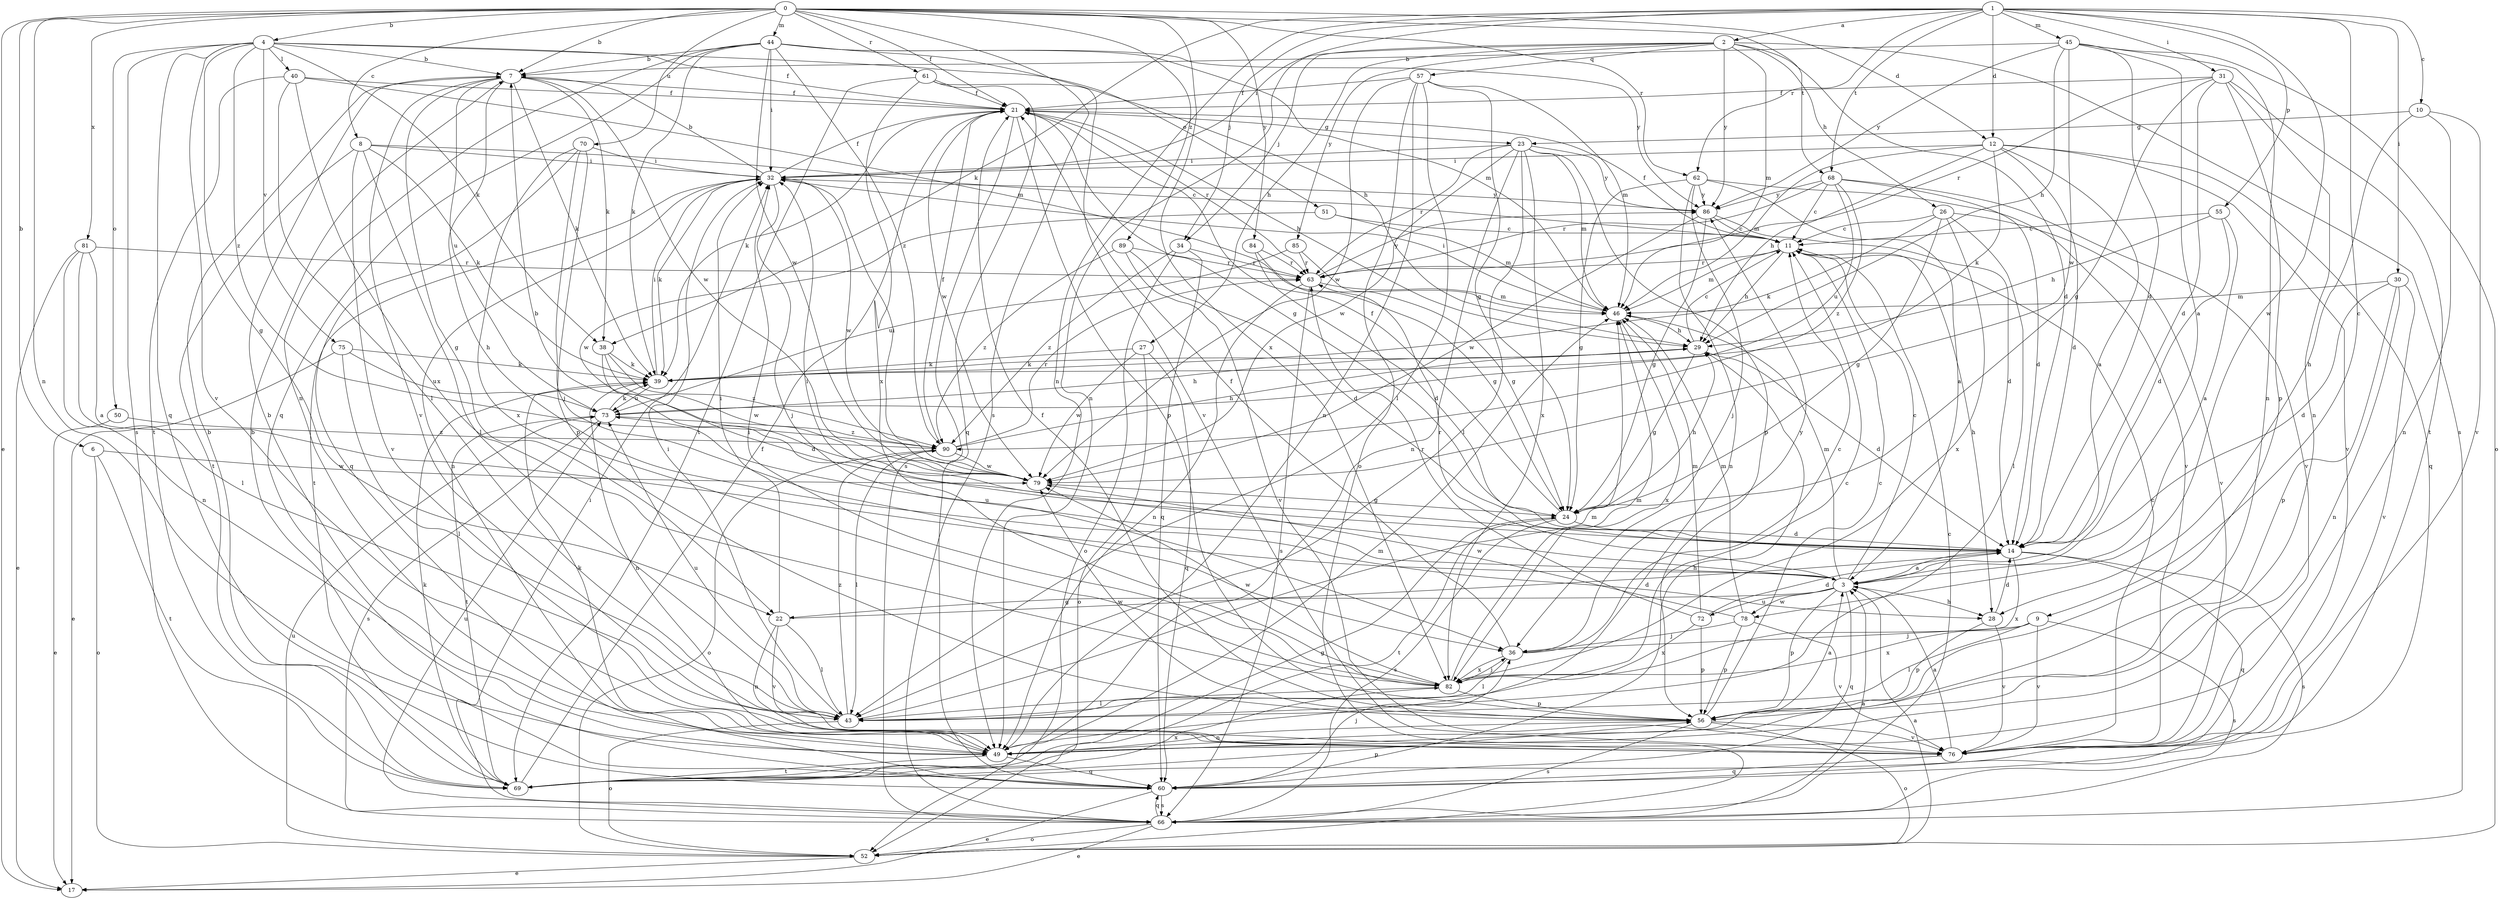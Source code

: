 strict digraph  {
0;
1;
2;
3;
4;
6;
7;
8;
9;
10;
11;
12;
14;
17;
21;
22;
23;
24;
26;
27;
28;
29;
30;
31;
32;
34;
36;
38;
39;
40;
43;
44;
45;
46;
49;
50;
51;
52;
55;
56;
57;
60;
61;
62;
63;
66;
68;
69;
70;
72;
73;
75;
76;
78;
79;
81;
82;
84;
85;
86;
89;
90;
0 -> 4  [label=b];
0 -> 6  [label=b];
0 -> 7  [label=b];
0 -> 8  [label=c];
0 -> 12  [label=d];
0 -> 17  [label=e];
0 -> 21  [label=f];
0 -> 44  [label=m];
0 -> 49  [label=n];
0 -> 61  [label=r];
0 -> 62  [label=r];
0 -> 66  [label=s];
0 -> 68  [label=t];
0 -> 70  [label=u];
0 -> 81  [label=x];
0 -> 82  [label=x];
0 -> 84  [label=y];
0 -> 89  [label=z];
1 -> 2  [label=a];
1 -> 9  [label=c];
1 -> 10  [label=c];
1 -> 12  [label=d];
1 -> 30  [label=i];
1 -> 31  [label=i];
1 -> 32  [label=i];
1 -> 34  [label=j];
1 -> 38  [label=k];
1 -> 45  [label=m];
1 -> 49  [label=n];
1 -> 55  [label=p];
1 -> 62  [label=r];
1 -> 68  [label=t];
1 -> 78  [label=w];
2 -> 14  [label=d];
2 -> 26  [label=h];
2 -> 27  [label=h];
2 -> 34  [label=j];
2 -> 46  [label=m];
2 -> 49  [label=n];
2 -> 57  [label=q];
2 -> 66  [label=s];
2 -> 85  [label=y];
2 -> 86  [label=y];
3 -> 11  [label=c];
3 -> 22  [label=g];
3 -> 28  [label=h];
3 -> 32  [label=i];
3 -> 46  [label=m];
3 -> 56  [label=p];
3 -> 60  [label=q];
3 -> 63  [label=r];
3 -> 72  [label=u];
3 -> 73  [label=u];
3 -> 78  [label=w];
4 -> 7  [label=b];
4 -> 21  [label=f];
4 -> 22  [label=g];
4 -> 38  [label=k];
4 -> 40  [label=l];
4 -> 50  [label=o];
4 -> 51  [label=o];
4 -> 60  [label=q];
4 -> 66  [label=s];
4 -> 75  [label=v];
4 -> 76  [label=v];
4 -> 90  [label=z];
6 -> 52  [label=o];
6 -> 69  [label=t];
6 -> 79  [label=w];
7 -> 21  [label=f];
7 -> 22  [label=g];
7 -> 28  [label=h];
7 -> 38  [label=k];
7 -> 39  [label=k];
7 -> 73  [label=u];
7 -> 76  [label=v];
7 -> 79  [label=w];
8 -> 11  [label=c];
8 -> 32  [label=i];
8 -> 39  [label=k];
8 -> 43  [label=l];
8 -> 69  [label=t];
8 -> 76  [label=v];
9 -> 36  [label=j];
9 -> 43  [label=l];
9 -> 66  [label=s];
9 -> 76  [label=v];
9 -> 82  [label=x];
10 -> 23  [label=g];
10 -> 28  [label=h];
10 -> 49  [label=n];
10 -> 76  [label=v];
11 -> 21  [label=f];
11 -> 28  [label=h];
11 -> 29  [label=h];
11 -> 46  [label=m];
11 -> 63  [label=r];
12 -> 3  [label=a];
12 -> 14  [label=d];
12 -> 29  [label=h];
12 -> 32  [label=i];
12 -> 39  [label=k];
12 -> 46  [label=m];
12 -> 60  [label=q];
12 -> 76  [label=v];
14 -> 3  [label=a];
14 -> 7  [label=b];
14 -> 60  [label=q];
14 -> 66  [label=s];
14 -> 82  [label=x];
21 -> 23  [label=g];
21 -> 24  [label=g];
21 -> 29  [label=h];
21 -> 39  [label=k];
21 -> 56  [label=p];
21 -> 63  [label=r];
21 -> 66  [label=s];
21 -> 79  [label=w];
22 -> 14  [label=d];
22 -> 32  [label=i];
22 -> 43  [label=l];
22 -> 49  [label=n];
22 -> 76  [label=v];
23 -> 32  [label=i];
23 -> 43  [label=l];
23 -> 46  [label=m];
23 -> 49  [label=n];
23 -> 56  [label=p];
23 -> 63  [label=r];
23 -> 79  [label=w];
23 -> 82  [label=x];
23 -> 86  [label=y];
24 -> 14  [label=d];
24 -> 21  [label=f];
24 -> 29  [label=h];
24 -> 66  [label=s];
24 -> 69  [label=t];
26 -> 11  [label=c];
26 -> 24  [label=g];
26 -> 39  [label=k];
26 -> 43  [label=l];
26 -> 76  [label=v];
26 -> 82  [label=x];
27 -> 39  [label=k];
27 -> 52  [label=o];
27 -> 60  [label=q];
27 -> 79  [label=w];
28 -> 14  [label=d];
28 -> 56  [label=p];
28 -> 76  [label=v];
29 -> 11  [label=c];
29 -> 14  [label=d];
29 -> 24  [label=g];
29 -> 39  [label=k];
30 -> 14  [label=d];
30 -> 46  [label=m];
30 -> 49  [label=n];
30 -> 56  [label=p];
30 -> 76  [label=v];
31 -> 14  [label=d];
31 -> 21  [label=f];
31 -> 24  [label=g];
31 -> 49  [label=n];
31 -> 56  [label=p];
31 -> 63  [label=r];
31 -> 69  [label=t];
32 -> 7  [label=b];
32 -> 21  [label=f];
32 -> 36  [label=j];
32 -> 39  [label=k];
32 -> 49  [label=n];
32 -> 69  [label=t];
32 -> 79  [label=w];
32 -> 86  [label=y];
34 -> 52  [label=o];
34 -> 60  [label=q];
34 -> 63  [label=r];
34 -> 90  [label=z];
36 -> 11  [label=c];
36 -> 21  [label=f];
36 -> 43  [label=l];
36 -> 82  [label=x];
36 -> 86  [label=y];
38 -> 14  [label=d];
38 -> 39  [label=k];
38 -> 79  [label=w];
38 -> 90  [label=z];
39 -> 32  [label=i];
39 -> 49  [label=n];
39 -> 73  [label=u];
40 -> 21  [label=f];
40 -> 43  [label=l];
40 -> 46  [label=m];
40 -> 69  [label=t];
40 -> 82  [label=x];
43 -> 11  [label=c];
43 -> 32  [label=i];
43 -> 46  [label=m];
43 -> 52  [label=o];
43 -> 73  [label=u];
43 -> 90  [label=z];
44 -> 7  [label=b];
44 -> 29  [label=h];
44 -> 32  [label=i];
44 -> 39  [label=k];
44 -> 46  [label=m];
44 -> 49  [label=n];
44 -> 60  [label=q];
44 -> 79  [label=w];
44 -> 86  [label=y];
44 -> 90  [label=z];
45 -> 3  [label=a];
45 -> 7  [label=b];
45 -> 14  [label=d];
45 -> 29  [label=h];
45 -> 49  [label=n];
45 -> 52  [label=o];
45 -> 79  [label=w];
45 -> 86  [label=y];
46 -> 29  [label=h];
46 -> 32  [label=i];
46 -> 82  [label=x];
49 -> 7  [label=b];
49 -> 39  [label=k];
49 -> 60  [label=q];
49 -> 69  [label=t];
50 -> 17  [label=e];
50 -> 90  [label=z];
51 -> 11  [label=c];
51 -> 46  [label=m];
51 -> 79  [label=w];
52 -> 3  [label=a];
52 -> 17  [label=e];
52 -> 73  [label=u];
55 -> 3  [label=a];
55 -> 11  [label=c];
55 -> 14  [label=d];
55 -> 29  [label=h];
56 -> 3  [label=a];
56 -> 11  [label=c];
56 -> 21  [label=f];
56 -> 49  [label=n];
56 -> 52  [label=o];
56 -> 66  [label=s];
56 -> 76  [label=v];
56 -> 79  [label=w];
57 -> 21  [label=f];
57 -> 24  [label=g];
57 -> 43  [label=l];
57 -> 46  [label=m];
57 -> 49  [label=n];
57 -> 52  [label=o];
57 -> 79  [label=w];
60 -> 7  [label=b];
60 -> 17  [label=e];
60 -> 29  [label=h];
60 -> 36  [label=j];
60 -> 66  [label=s];
61 -> 21  [label=f];
61 -> 60  [label=q];
61 -> 69  [label=t];
61 -> 76  [label=v];
61 -> 82  [label=x];
62 -> 3  [label=a];
62 -> 24  [label=g];
62 -> 36  [label=j];
62 -> 49  [label=n];
62 -> 76  [label=v];
62 -> 86  [label=y];
63 -> 46  [label=m];
63 -> 49  [label=n];
63 -> 66  [label=s];
63 -> 86  [label=y];
66 -> 3  [label=a];
66 -> 11  [label=c];
66 -> 17  [label=e];
66 -> 32  [label=i];
66 -> 52  [label=o];
66 -> 60  [label=q];
66 -> 73  [label=u];
68 -> 11  [label=c];
68 -> 14  [label=d];
68 -> 63  [label=r];
68 -> 73  [label=u];
68 -> 76  [label=v];
68 -> 86  [label=y];
68 -> 90  [label=z];
69 -> 7  [label=b];
69 -> 21  [label=f];
69 -> 24  [label=g];
69 -> 39  [label=k];
69 -> 46  [label=m];
69 -> 56  [label=p];
69 -> 82  [label=x];
70 -> 32  [label=i];
70 -> 36  [label=j];
70 -> 56  [label=p];
70 -> 60  [label=q];
70 -> 82  [label=x];
72 -> 14  [label=d];
72 -> 46  [label=m];
72 -> 56  [label=p];
72 -> 63  [label=r];
72 -> 82  [label=x];
73 -> 29  [label=h];
73 -> 39  [label=k];
73 -> 66  [label=s];
73 -> 69  [label=t];
73 -> 90  [label=z];
75 -> 17  [label=e];
75 -> 39  [label=k];
75 -> 43  [label=l];
75 -> 73  [label=u];
76 -> 3  [label=a];
76 -> 11  [label=c];
76 -> 60  [label=q];
78 -> 36  [label=j];
78 -> 46  [label=m];
78 -> 56  [label=p];
78 -> 76  [label=v];
78 -> 79  [label=w];
79 -> 24  [label=g];
79 -> 32  [label=i];
81 -> 3  [label=a];
81 -> 17  [label=e];
81 -> 43  [label=l];
81 -> 49  [label=n];
81 -> 63  [label=r];
82 -> 32  [label=i];
82 -> 36  [label=j];
82 -> 43  [label=l];
82 -> 46  [label=m];
82 -> 56  [label=p];
82 -> 79  [label=w];
84 -> 14  [label=d];
84 -> 24  [label=g];
84 -> 63  [label=r];
85 -> 24  [label=g];
85 -> 63  [label=r];
85 -> 73  [label=u];
86 -> 11  [label=c];
86 -> 14  [label=d];
86 -> 24  [label=g];
86 -> 79  [label=w];
89 -> 14  [label=d];
89 -> 63  [label=r];
89 -> 76  [label=v];
89 -> 90  [label=z];
90 -> 21  [label=f];
90 -> 29  [label=h];
90 -> 43  [label=l];
90 -> 52  [label=o];
90 -> 63  [label=r];
90 -> 79  [label=w];
}
